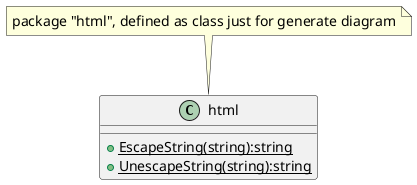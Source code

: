 @startuml
skinparam {
	defaultFontName Tohama
	defaultFontSize 14
}

class html {
	+{static} EscapeString(string):string
	+{static} UnescapeString(string):string
}

note top of html: package "html", defined as class just for generate diagram

@enduml
